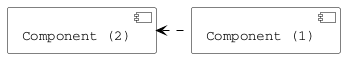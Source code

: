 @startuml

skinparam component {
    FontName Courier
    ArrowColor black
    BorderColor black
    BackgroundColor white
}

skinparam interface {
    FontName Courier
    BorderColor black
    BackgroundColor white
}

[Component (1)] as c1
[Component (2)] as c2

c1 .left.> c2

@enduml
